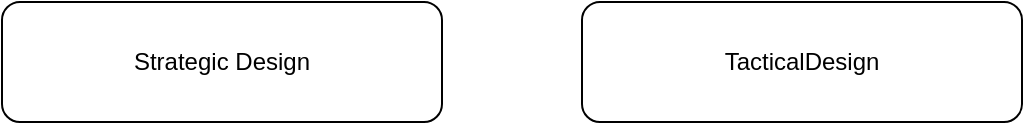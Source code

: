 <mxfile version="28.0.9">
  <diagram name="Page-1" id="nZD8rx1ky12dEjV43CSn">
    <mxGraphModel dx="1213" dy="613" grid="1" gridSize="10" guides="1" tooltips="1" connect="1" arrows="1" fold="1" page="1" pageScale="1" pageWidth="827" pageHeight="1169" math="0" shadow="0">
      <root>
        <mxCell id="0" />
        <mxCell id="1" parent="0" />
        <mxCell id="tk9MmU5VUw1Bmq7ryfRP-1" value="Strategic Design" style="rounded=1;whiteSpace=wrap;html=1;" vertex="1" parent="1">
          <mxGeometry x="150" y="140" width="220" height="60" as="geometry" />
        </mxCell>
        <mxCell id="tk9MmU5VUw1Bmq7ryfRP-2" value="TacticalDesign" style="rounded=1;whiteSpace=wrap;html=1;" vertex="1" parent="1">
          <mxGeometry x="440" y="140" width="220" height="60" as="geometry" />
        </mxCell>
      </root>
    </mxGraphModel>
  </diagram>
</mxfile>
